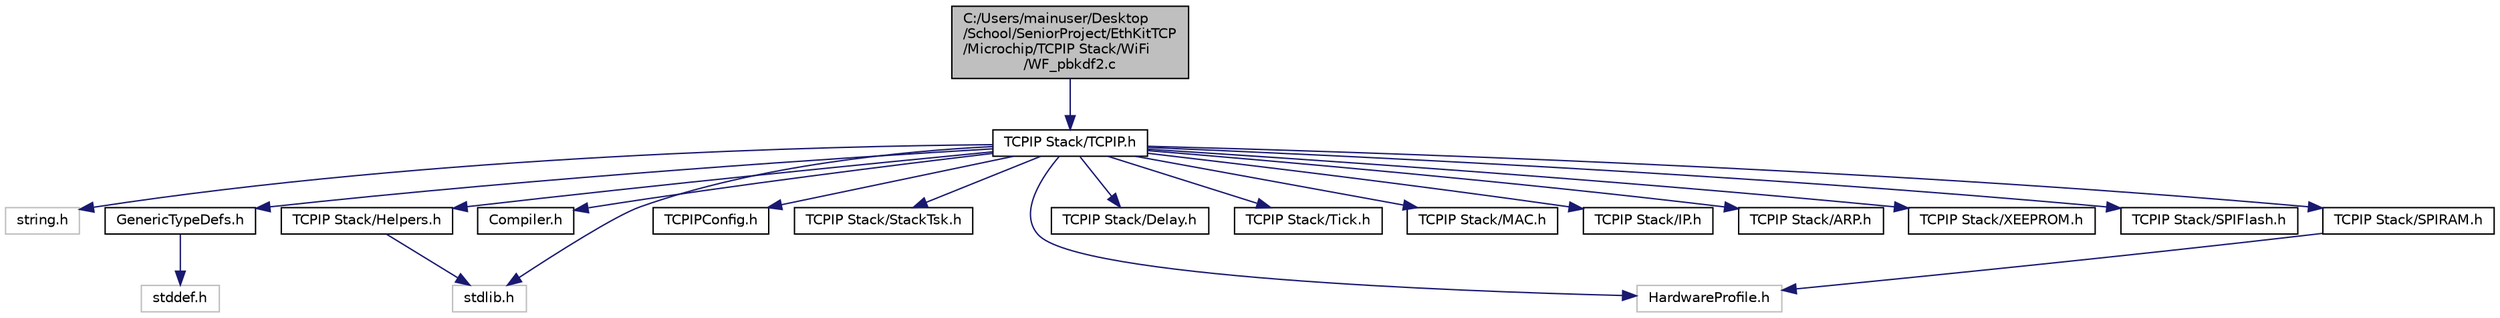 digraph "C:/Users/mainuser/Desktop/School/SeniorProject/EthKitTCP/Microchip/TCPIP Stack/WiFi/WF_pbkdf2.c"
{
  edge [fontname="Helvetica",fontsize="10",labelfontname="Helvetica",labelfontsize="10"];
  node [fontname="Helvetica",fontsize="10",shape=record];
  Node1 [label="C:/Users/mainuser/Desktop\l/School/SeniorProject/EthKitTCP\l/Microchip/TCPIP Stack/WiFi\l/WF_pbkdf2.c",height=0.2,width=0.4,color="black", fillcolor="grey75", style="filled", fontcolor="black"];
  Node1 -> Node2 [color="midnightblue",fontsize="10",style="solid"];
  Node2 [label="TCPIP Stack/TCPIP.h",height=0.2,width=0.4,color="black", fillcolor="white", style="filled",URL="$_t_c_p_i_p_8h.html"];
  Node2 -> Node3 [color="midnightblue",fontsize="10",style="solid"];
  Node3 [label="string.h",height=0.2,width=0.4,color="grey75", fillcolor="white", style="filled"];
  Node2 -> Node4 [color="midnightblue",fontsize="10",style="solid"];
  Node4 [label="stdlib.h",height=0.2,width=0.4,color="grey75", fillcolor="white", style="filled"];
  Node2 -> Node5 [color="midnightblue",fontsize="10",style="solid"];
  Node5 [label="GenericTypeDefs.h",height=0.2,width=0.4,color="black", fillcolor="white", style="filled",URL="$_generic_type_defs_8h.html"];
  Node5 -> Node6 [color="midnightblue",fontsize="10",style="solid"];
  Node6 [label="stddef.h",height=0.2,width=0.4,color="grey75", fillcolor="white", style="filled"];
  Node2 -> Node7 [color="midnightblue",fontsize="10",style="solid"];
  Node7 [label="Compiler.h",height=0.2,width=0.4,color="black", fillcolor="white", style="filled",URL="$_compiler_8h.html"];
  Node2 -> Node8 [color="midnightblue",fontsize="10",style="solid"];
  Node8 [label="HardwareProfile.h",height=0.2,width=0.4,color="grey75", fillcolor="white", style="filled"];
  Node2 -> Node9 [color="midnightblue",fontsize="10",style="solid"];
  Node9 [label="TCPIPConfig.h",height=0.2,width=0.4,color="black", fillcolor="white", style="filled",URL="$_t_c_p_i_p_config_8h.html"];
  Node2 -> Node10 [color="midnightblue",fontsize="10",style="solid"];
  Node10 [label="TCPIP Stack/StackTsk.h",height=0.2,width=0.4,color="black", fillcolor="white", style="filled",URL="$_stack_tsk_8h.html"];
  Node2 -> Node11 [color="midnightblue",fontsize="10",style="solid"];
  Node11 [label="TCPIP Stack/Helpers.h",height=0.2,width=0.4,color="black", fillcolor="white", style="filled",URL="$_helpers_8h.html"];
  Node11 -> Node4 [color="midnightblue",fontsize="10",style="solid"];
  Node2 -> Node12 [color="midnightblue",fontsize="10",style="solid"];
  Node12 [label="TCPIP Stack/Delay.h",height=0.2,width=0.4,color="black", fillcolor="white", style="filled",URL="$_delay_8h.html"];
  Node2 -> Node13 [color="midnightblue",fontsize="10",style="solid"];
  Node13 [label="TCPIP Stack/Tick.h",height=0.2,width=0.4,color="black", fillcolor="white", style="filled",URL="$_tick_8h.html"];
  Node2 -> Node14 [color="midnightblue",fontsize="10",style="solid"];
  Node14 [label="TCPIP Stack/MAC.h",height=0.2,width=0.4,color="black", fillcolor="white", style="filled",URL="$_m_a_c_8h.html"];
  Node2 -> Node15 [color="midnightblue",fontsize="10",style="solid"];
  Node15 [label="TCPIP Stack/IP.h",height=0.2,width=0.4,color="black", fillcolor="white", style="filled",URL="$_i_p_8h.html"];
  Node2 -> Node16 [color="midnightblue",fontsize="10",style="solid"];
  Node16 [label="TCPIP Stack/ARP.h",height=0.2,width=0.4,color="black", fillcolor="white", style="filled",URL="$_a_r_p_8h.html"];
  Node2 -> Node17 [color="midnightblue",fontsize="10",style="solid"];
  Node17 [label="TCPIP Stack/XEEPROM.h",height=0.2,width=0.4,color="black", fillcolor="white", style="filled",URL="$_x_e_e_p_r_o_m_8h.html"];
  Node2 -> Node18 [color="midnightblue",fontsize="10",style="solid"];
  Node18 [label="TCPIP Stack/SPIFlash.h",height=0.2,width=0.4,color="black", fillcolor="white", style="filled",URL="$_s_p_i_flash_8h.html"];
  Node2 -> Node19 [color="midnightblue",fontsize="10",style="solid"];
  Node19 [label="TCPIP Stack/SPIRAM.h",height=0.2,width=0.4,color="black", fillcolor="white", style="filled",URL="$_s_p_i_r_a_m_8h.html"];
  Node19 -> Node8 [color="midnightblue",fontsize="10",style="solid"];
}
